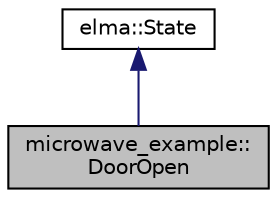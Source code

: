 digraph "microwave_example::DoorOpen"
{
  edge [fontname="Helvetica",fontsize="10",labelfontname="Helvetica",labelfontsize="10"];
  node [fontname="Helvetica",fontsize="10",shape=record];
  Node0 [label="microwave_example::\lDoorOpen",height=0.2,width=0.4,color="black", fillcolor="grey75", style="filled", fontcolor="black"];
  Node1 -> Node0 [dir="back",color="midnightblue",fontsize="10",style="solid",fontname="Helvetica"];
  Node1 [label="elma::State",height=0.2,width=0.4,color="black", fillcolor="white", style="filled",URL="$classelma_1_1State.html",tooltip="States for the StateMachine class. "];
}
